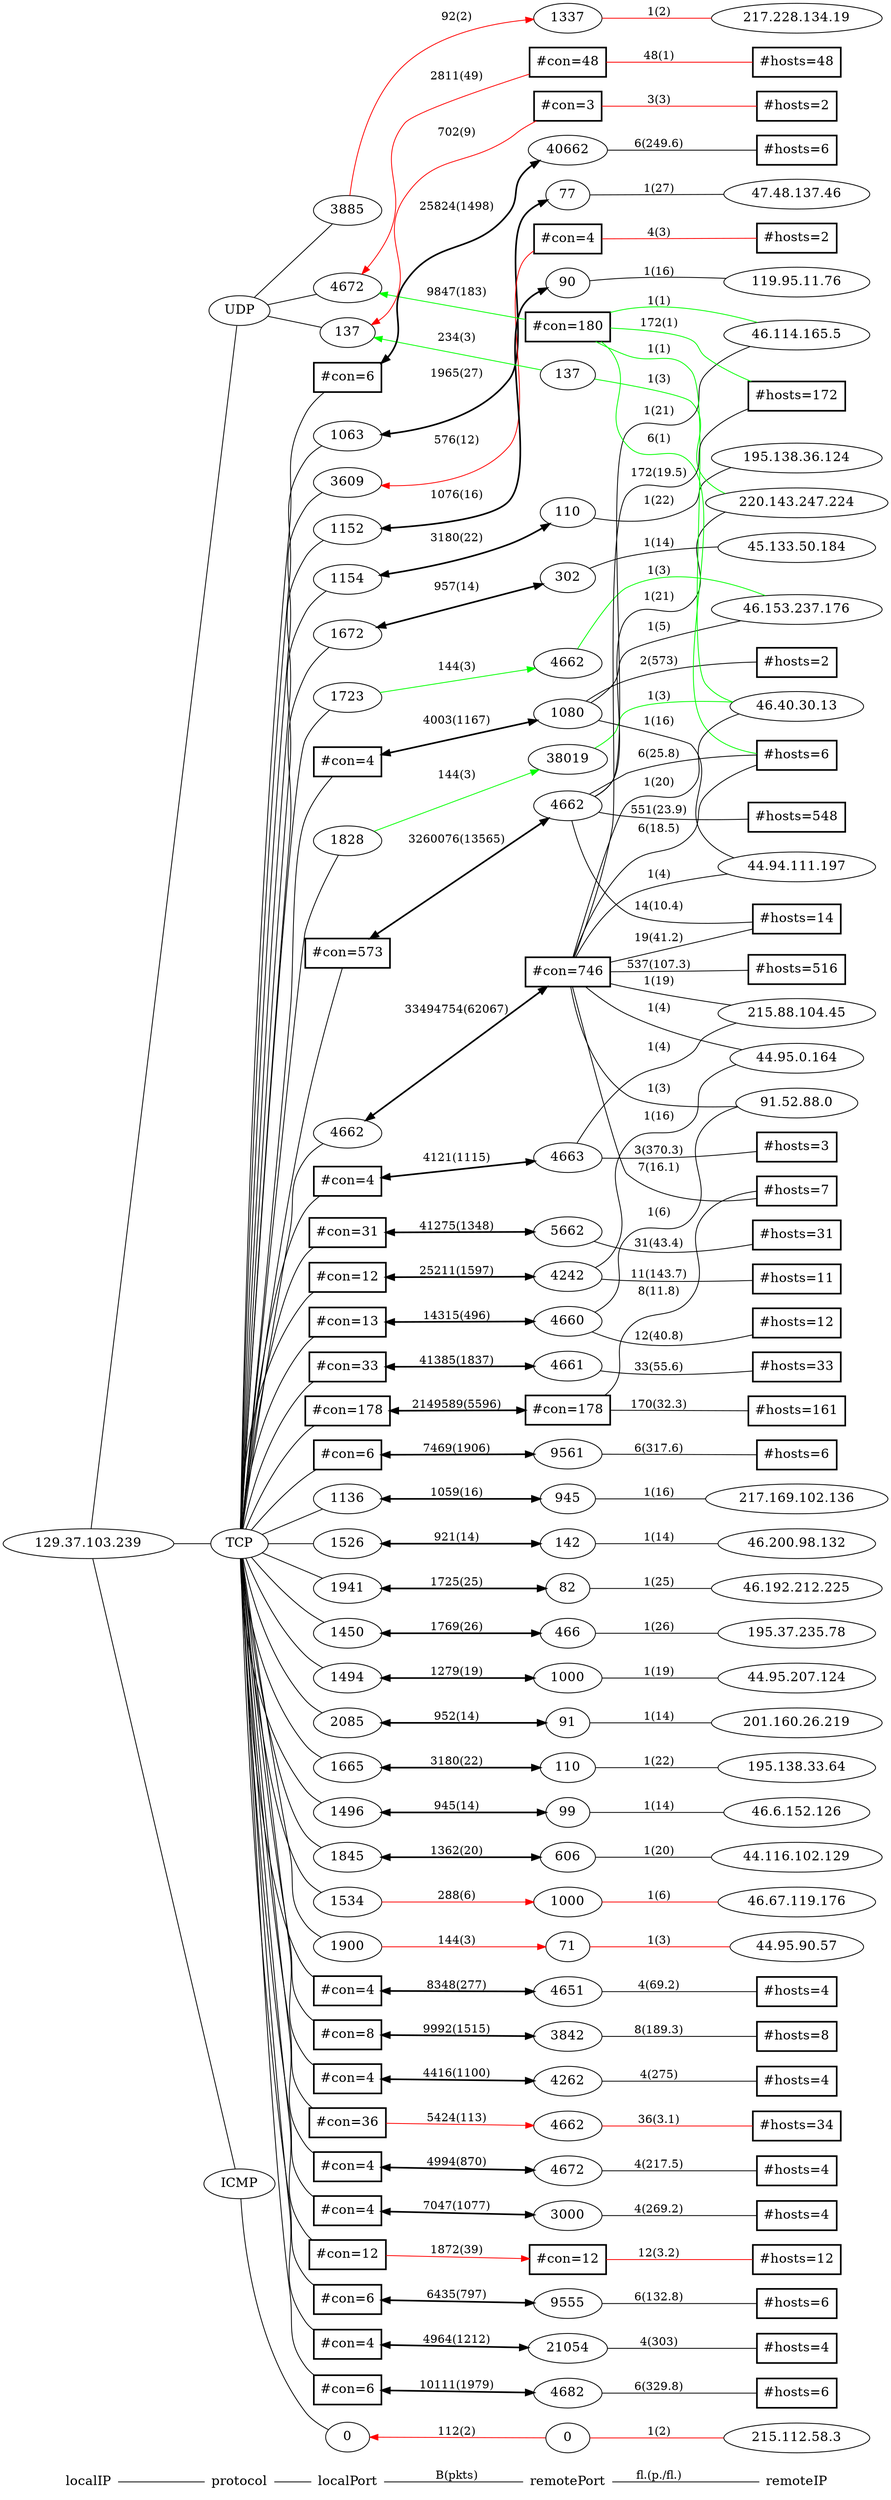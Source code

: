 graph G { /* Created by hpg2dot3() */
rankdir=LR;
node[shape=plaintext,fontsize=16];
"localIP"--"protocol"--"localPort""localPort"--"remotePort"[label="B(pkts)"]"remotePort"--"remoteIP"[label="fl.(p./fl.)"]
node[shape=ellipse];
subgraph 0{rank=same;"localIP";k1_2166712303;}
k1_2166712303[label="129.37.103.239"];
k1_2166712303--k2_6;
k1_2166712303--k2_17;
k1_2166712303--k2_1;
subgraph 1 {rank=same;"protocol";k2_6;k2_1;k2_17;}
k2_6[label="TCP"];
k2_1[label="ICMP"];
k2_17[label="UDP"];
k2_6--k3_268436519;
k2_6--k3_268439065;
k2_6--k3_268436608;
k2_6--k3_268436610;
k2_6--k3_268437128;
k2_6--k3_268437179;
k2_6--k3_268436592;
k2_6--k3_268436982;
k2_6--k3_268437397;
k2_17--k3_4672;
k2_17--k3_137;
k2_6--k3_268436906;
k2_6--k3_268436950;
k2_1--k3_536870912;
k2_6--k3_268437541;
k2_6--k3_268440118;
k2_6--k3_268437121;
k2_6--k3_268436952;
k2_6--k3_268437284;
k2_6--k3_268437301;
k2_6--k3_268436990;
k2_17--k3_3885;
k2_6--k3_268437356;
k2_6--k3_275841028;
k2_6--k3_278528008;
k2_6--k3_277872644;
k2_6--k3_279379972;
k2_6--k3_1835186;
k2_6--k3_278134796;
k2_6--k3_274792484;
k2_6--k3_277151748;
k2_6--k3_277348356;
k2_6--k3_1769484;
k2_6--k3_276299782;
k2_6--k3_277020676;
k2_6--k3_274989629;
k2_6--k3_276824068;
k2_6--k3_276627469;
k2_6--k3_278724614;
k2_6--k3_277807110;
k2_6--k3_275447839;
k2_6--k3_275972129;
k2_6--k3_281739270;
subgraph 2 {rank=same;"localPort";k3_277020676;k3_276824068;k3_268440118;k3_268436610;k3_268439065;k3_268436519;k3_4672;k3_277151748;k3_268436608;k3_277872644;k3_275972129;k3_274989629;k3_137;k3_268436906;k3_275447839;k3_268437541;k3_274792484;k3_279379972;k3_536870912;k3_275841028;k3_1769484;k3_278724614;k3_268437179;k3_278134796;k3_268436982;k3_268437121;k3_268436952;k3_268437356;k3_1835186;k3_268437284;k3_268437128;k3_276299782;k3_281739270;k3_278528008;k3_3885;k3_268436990;k3_268437301;k3_268436950;k3_277348356;k3_268437397;k3_268436592;k3_277807110;k3_276627469;}
k3_277020676[label="#con=4", shape=box, style=bold];
k3_276824068[label="#con=4", shape=box, style=bold];
k3_268440118[label="4662"];
k3_268436610[label="1154"];
k3_268439065[label="3609"];
k3_268436519[label="1063"];
k3_4672[label="4672"];
k3_277151748[label="#con=4", shape=box, style=bold];
k3_268436608[label="1152"];
k3_277872644[label="#con=4", shape=box, style=bold];
k3_275972129[label="#con=33", shape=box, style=bold];
k3_274989629[label="#con=573", shape=box, style=bold];
k3_137[label="137"];
k3_268436906[label="1450"];
k3_275447839[label="#con=31", shape=box, style=bold];
k3_268437541[label="2085"];
k3_274792484[label="#con=36", shape=box, style=bold];
k3_279379972[label="#con=4", shape=box, style=bold];
k3_536870912[label="0"];
k3_275841028[label="#con=4", shape=box, style=bold];
k3_1769484[label="#con=12", shape=box, style=bold];
k3_278724614[label="#con=6", shape=box, style=bold];
k3_268437179[label="1723"];
k3_278134796[label="#con=12", shape=box, style=bold];
k3_268436982[label="1526"];
k3_268437121[label="1665"];
k3_268436952[label="1496"];
k3_268437356[label="1900"];
k3_1835186[label="#con=178", shape=box, style=bold];
k3_268437284[label="1828"];
k3_268437128[label="1672"];
k3_276299782[label="#con=6", shape=box, style=bold];
k3_281739270[label="#con=6", shape=box, style=bold];
k3_278528008[label="#con=8", shape=box, style=bold];
k3_3885[label="3885"];
k3_268436990[label="1534"];
k3_268437301[label="1845"];
k3_268436950[label="1494"];
k3_277348356[label="#con=4", shape=box, style=bold];
k3_268437397[label="1941"];
k3_268436592[label="1136"];
k3_277807110[label="#con=6", shape=box, style=bold];
k3_276627469[label="#con=13", shape=box, style=bold];
k3_3885--k4_1074922809[dir=forward, color=red][label="92(2)"];
k3_268436610--k4_269353070[style=bold,dir=both][label="3180(22)"];
k3_268437179--k4_2416185910[dir=forward, color=green][label="144(3)"];
k3_268437541--k4_269418587[style=bold,dir=both][label="952(14)"];
k3_268437397--k4_268566610[style=bold,dir=both][label="1725(25)"];
k3_268436982--k4_268632206[style=bold,dir=both][label="921(14)"];
k3_268437301--k4_269091422[style=bold,dir=both][label="1362(20)"];
k3_268436608--k4_268435546[style=bold,dir=both][label="1076(16)"];
k3_268437356--k4_1342701639[dir=forward, color=red][label="144(3)"];
k3_536870912--k4_1611661312[dir=back, color=red][label="112(2)"];
k3_268436592--k4_269550513[style=bold,dir=both][label="1059(16)"];
k3_268436952--k4_268828771[style=bold,dir=both][label="945(14)"];
k3_268436950--k4_269026280[style=bold,dir=both][label="1279(19)"];
k3_268436519--k4_268501069[style=bold,dir=both][label="1965(27)"];
k3_268436906--k4_269222354[style=bold,dir=both][label="1769(26)"];
k3_268437121--k4_269287534[style=bold,dir=both][label="3180(22)"];
k3_268437128--k4_269156654[style=bold,dir=both][label="957(14)"];
k3_137--k4_2148728969[dir=back, color=green][label="234(3)"];
k3_268436990--k4_1342637032[dir=forward, color=red][label="288(6)"];
k3_268437284--k4_2416284803[dir=forward, color=green][label="144(3)"];
k3_275972129--k4_269947445[style=bold,dir=both][label="41385(1837)"];
k3_277348356--k4_270339000[style=bold,dir=both][label="7047(1077)"];
k3_279379972--k4_270209190[style=bold,dir=both][label="4416(1100)"];
k3_277872644--k4_270795832[style=bold,dir=both][label="4003(1167)"];
k3_277151748--k4_269816384[style=bold,dir=both][label="4994(870)"];
k3_278528008--k4_270012162[style=bold,dir=both][label="9992(1515)"];
k3_278724614--k4_270668362[style=bold,dir=both][label="10111(1979)"];
k3_275841028--k4_270733867[style=bold,dir=both][label="8348(277)"];
k3_278134796--k4_270602386[style=bold,dir=both][label="25211(1597)"];
k3_274792484--k4_1343492662[dir=forward, color=red][label="5424(113)"];
k3_276299782--k4_270280019[style=bold,dir=both][label="6435(797)"];
k3_274989629--k4_270406198[style=bold,dir=both][label="3260076(13565)"];
k3_275447839--k4_270145054[style=bold,dir=both][label="41275(1348)"];
k3_277807110--k4_270114518[style=bold,dir=both][label="25824(1498)"];
k3_276627469--k4_269881908[style=bold,dir=both][label="14315(496)"];
k3_281739270--k4_270476633[style=bold,dir=both][label="7469(1906)"];
k3_276824068--k4_270553662[style=bold,dir=both][label="4964(1212)"];
k3_277020676--k4_270864951[style=bold,dir=both][label="4121(1115)"];
k3_137--k4_1107623939[dir=back, color=red][label="702(9)"];
k3_268439065--k4_1118371844[dir=back, color=red][label="576(12)"];
k3_4672--k4_2315911348[dir=back, color=green][label="9847(183)"];
k3_268440118--k4_67306218[style=bold,dir=both][label="33494754(62067)"];
k3_4672--k4_1112801328[dir=back, color=red][label="2811(49)"];
k3_1835186--k4_68944050[style=bold,dir=both][label="2149589(5596)"];
k3_1769484--k4_1092288524[dir=forward, color=red][label="1872(39)"];
subgraph 3 {rank=same;"remotePort";k4_270668362;k4_2416284803;k4_268828771;k4_270339000;k4_269816384;k4_269091422;k4_270209190;k4_1074922809;k4_270864951;k4_269418587;k4_1611661312;k4_268566610;k4_1342701639;k4_269353070;k4_270476633;k4_269156654;k4_268435546;k4_270280019;k4_68944050;k4_1342637032;k4_2315911348;k4_1107623939;k4_67306218;k4_270602386;k4_1118371844;k4_270406198;k4_270553662;k4_269222354;k4_268632206;k4_269550513;k4_268501069;k4_270733867;k4_269287534;k4_269881908;k4_1343492662;k4_269026280;k4_2416185910;k4_269947445;k4_270114518;k4_270012162;k4_2148728969;k4_270145054;k4_270795832;k4_1092288524;k4_1112801328;}
k4_270668362[label="4682"];
k4_2416284803[label="38019"];
k4_268828771[label="99"];
k4_270339000[label="3000"];
k4_269816384[label="4672"];
k4_269091422[label="606"];
k4_270209190[label="4262"];
k4_1074922809[label="1337"];
k4_270864951[label="4663"];
k4_269418587[label="91"];
k4_1611661312[label="0"];
k4_268566610[label="82"];
k4_1342701639[label="71"];
k4_269353070[label="110"];
k4_270476633[label="9561"];
k4_269156654[label="302"];
k4_268435546[label="90"];
k4_270280019[label="9555"];
k4_68944050[label="#con=178", shape=box, style=bold];
k4_1342637032[label="1000"];
k4_2315911348[label="#con=180", shape=box, style=bold];
k4_1107623939[label="#con=3", shape=box, style=bold];
k4_67306218[label="#con=746", shape=box, style=bold];
k4_270602386[label="4242"];
k4_1118371844[label="#con=4", shape=box, style=bold];
k4_270406198[label="4662"];
k4_270553662[label="21054"];
k4_269222354[label="466"];
k4_268632206[label="142"];
k4_269550513[label="945"];
k4_268501069[label="77"];
k4_270733867[label="4651"];
k4_269287534[label="110"];
k4_269881908[label="4660"];
k4_1343492662[label="4662"];
k4_269026280[label="1000"];
k4_2416185910[label="4662"];
k4_269947445[label="4661"];
k4_270114518[label="40662"];
k4_270012162[label="3842"];
k4_2148728969[label="137"];
k4_270145054[label="5662"];
k4_270795832[label="1080"];
k4_1092288524[label="#con=12", shape=box, style=bold];
k4_1112801328[label="#con=48", shape=box, style=bold];
k4_269287534--k5_3280609600[label="1(22)"];
k4_1342637032--k5_776173488[color=red][label="1(6)"];
k4_268828771--k5_772184190[label="1(14)"];
k4_269222354--k5_3274042190[label="1(26)"];
k4_270864951--k5_3612895277[label="1(4)"];
k4_269156654--k5_763703992[label="1(14)"];
k4_1074922809--k5_3655632403[color=red][label="1(2)"];
k4_270795832--k5_744386501[label="1(16)"];
k4_2416284803--k5_774381069[color=green][label="1(3)"];
k4_268501069--k5_791709998[label="1(27)"];
k4_268566610--k5_784389345[label="1(25)"];
k4_1611661312--k5_3614456323[color=red][label="1(2)"];
k4_269353070--k5_3280610428[label="1(22)"];
k4_269418587--k5_3382713051[label="1(14)"];
k4_268632206--k5_784884356[label="1(14)"];
k4_2416185910--k5_781839792[color=green][label="1(3)"];
k4_269091422--k5_745825921[label="1(20)"];
k4_270795832--k5_781839792[label="1(5)"];
k4_2148728969--k5_3700422624[color=green][label="1(3)"];
k4_268435546--k5_2002717516[label="1(16)"];
k4_270406198--k5_779265285[label="1(21)"];
k4_270406198--k5_3700422624[label="1(21)"];
k4_1342701639--k5_744446521[color=red][label="1(3)"];
k4_270602386--k5_744423588[label="1(16)"];
k4_269550513--k5_3651757704[label="1(16)"];
k4_269881908--k5_1530157056[label="1(6)"];
k4_269026280--k5_744476540[label="1(19)"];
k4_67306218--k5_744423588[label="1(4)"];
k4_67306218--k5_744386501[label="1(4)"];
k4_67306218--k5_774381069[label="1(20)"];
k4_67306218--k5_3612895277[label="1(19)"];
k4_2315911348--k5_774381069[color=green][label="1(1)"];
k4_67306218--k5_1530157056[label="1(3)"];
k4_2315911348--k5_779265285[color=green][label="1(1)"];
k4_269947445--k5_192086049[label="33(55.6)"];
k4_270668362--k5_194838534[label="6(329.8)"];
k4_270602386--k5_194248715[label="11(143.7)"];
k4_270795832--k5_193986562[label="2(573)"];
k4_270406198--k5_4294705166[label="14(10.4)"];
k4_270864951--k5_193134595[label="3(370.3)"];
k4_270145054--k5_191561759[label="31(43.4)"];
k4_270406198--k5_4294639622[label="6(25.8)"];
k4_270114518--k5_193921030[label="6(249.6)"];
k4_270012162--k5_194641928[label="8(189.3)"];
k4_270209190--k5_195493892[label="4(275)"];
k4_270733867--k5_191954948[label="4(69.2)"];
k4_1343492662--k5_190906402[color=red][label="36(3.1)"];
k4_270406198--k5_191103524[label="551(23.9)"];
k4_270339000--k5_193462276[label="4(269.2)"];
k4_269881908--k5_192741388[label="12(40.8)"];
k4_270553662--k5_192937988[label="4(303)"];
k4_269816384--k5_193265668[label="4(217.5)"];
k4_270476633--k5_197853190[label="6(317.6)"];
k4_270280019--k5_192413702[label="6(132.8)"];
k4_67306218--k5_4294901932[label="172(19.5)"];
k4_1118371844--k5_11075586[color=red][label="4(3)"];
k4_2315911348--k5_4294901932[color=green][label="172(1)"];
k4_67306218--k5_4294836231[label="7(16.1)"];
k4_67306218--k5_197124[label="537(107.3)"];
k4_67306218--k5_4294639622[label="6(18.5)"];
k4_68944050--k5_203161761[label="170(32.3)"];
k4_2315911348--k5_4294639622[color=green][label="6(1)"];
k4_1107623939--k5_327682[color=red][label="3(3)"];
k4_1092288524--k5_203096076[color=red][label="12(3.2)"];
k4_67306218--k5_4294705166[label="19(41.2)"];
k4_1112801328--k5_5505072[color=red][label="48(1)"];
k4_68944050--k5_4294836231[label="8(11.8)"];
subgraph 4 {rank=same;"remoteIP";k5_2002717516;k5_197124;k5_195493892;k5_791709998;k5_3655632403;k5_194248715;k5_745825921;k5_3651757704;k5_192741388;k5_744446521;k5_3280609600;k5_327682;k5_4294836231;k5_744476540;k5_194641928;k5_194838534;k5_776173488;k5_1530157056;k5_3382713051;k5_784389345;k5_4294705166;k5_203096076;k5_192413702;k5_193986562;k5_781839792;k5_11075586;k5_744423588;k5_5505072;k5_3274042190;k5_1530157056;k5_193462276;k5_784884356;k5_193265668;k5_4294639622;k5_4294705166;k5_4294901932;k5_3700422624;k5_191954948;k5_193134595;k5_779265285;k5_190906402;k5_774381069;k5_774381069;k5_192086049;k5_3280610428;k5_193921030;k5_197853190;k5_763703992;k5_191103524;k5_744386501;k5_192937988;k5_744386501;k5_779265285;k5_3612895277;k5_4294639622;k5_772184190;k5_3612895277;k5_744423588;k5_203161761;k5_191561759;k5_3614456323;}
k5_2002717516[label="119.95.11.76"];
k5_197124[label="#hosts=516", shape=box, style=bold];
k5_195493892[label="#hosts=4", shape=box, style=bold];
k5_791709998[label="47.48.137.46"];
k5_3655632403[label="217.228.134.19"];
k5_194248715[label="#hosts=11", shape=box, style=bold];
k5_745825921[label="44.116.102.129"];
k5_3651757704[label="217.169.102.136"];
k5_192741388[label="#hosts=12", shape=box, style=bold];
k5_744446521[label="44.95.90.57"];
k5_3280609600[label="195.138.33.64"];
k5_327682[label="#hosts=2", shape=box, style=bold];
k5_4294836231[label="#hosts=7", shape=box, style=bold];
k5_744476540[label="44.95.207.124"];
k5_194641928[label="#hosts=8", shape=box, style=bold];
k5_194838534[label="#hosts=6", shape=box, style=bold];
k5_776173488[label="46.67.119.176"];
k5_1530157056[label="91.52.88.0"];
k5_3382713051[label="201.160.26.219"];
k5_784389345[label="46.192.212.225"];
k5_4294705166[label="#hosts=14", shape=box, style=bold];
k5_203096076[label="#hosts=12", shape=box, style=bold];
k5_192413702[label="#hosts=6", shape=box, style=bold];
k5_193986562[label="#hosts=2", shape=box, style=bold];
k5_781839792[label="46.153.237.176"];
k5_11075586[label="#hosts=2", shape=box, style=bold];
k5_744423588[label="44.95.0.164"];
k5_5505072[label="#hosts=48", shape=box, style=bold];
k5_3274042190[label="195.37.235.78"];
k5_1530157056[label="91.52.88.0"];
k5_193462276[label="#hosts=4", shape=box, style=bold];
k5_784884356[label="46.200.98.132"];
k5_193265668[label="#hosts=4", shape=box, style=bold];
k5_4294639622[label="#hosts=6", shape=box, style=bold];
k5_4294705166[label="#hosts=14", shape=box, style=bold];
k5_4294901932[label="#hosts=172", shape=box, style=bold];
k5_3700422624[label="220.143.247.224"];
k5_191954948[label="#hosts=4", shape=box, style=bold];
k5_193134595[label="#hosts=3", shape=box, style=bold];
k5_779265285[label="46.114.165.5"];
k5_190906402[label="#hosts=34", shape=box, style=bold];
k5_774381069[label="46.40.30.13"];
k5_774381069[label="46.40.30.13"];
k5_192086049[label="#hosts=33", shape=box, style=bold];
k5_3280610428[label="195.138.36.124"];
k5_193921030[label="#hosts=6", shape=box, style=bold];
k5_197853190[label="#hosts=6", shape=box, style=bold];
k5_763703992[label="45.133.50.184"];
k5_191103524[label="#hosts=548", shape=box, style=bold];
k5_744386501[label="44.94.111.197"];
k5_192937988[label="#hosts=4", shape=box, style=bold];
k5_744386501[label="44.94.111.197"];
k5_779265285[label="46.114.165.5"];
k5_3612895277[label="215.88.104.45"];
k5_4294639622[label="#hosts=6", shape=box, style=bold];
k5_772184190[label="46.6.152.126"];
k5_3612895277[label="215.88.104.45"];
k5_744423588[label="44.95.0.164"];
k5_203161761[label="#hosts=161", shape=box, style=bold];
k5_191561759[label="#hosts=31", shape=box, style=bold];
k5_3614456323[label="215.112.58.3"];
}
